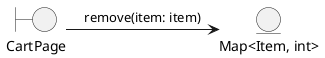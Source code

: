 @startuml
boundary CartPage
entity "Map<Item, int>" as cart

(CartPage) -> (cart): remove(item: item)
@enduml
